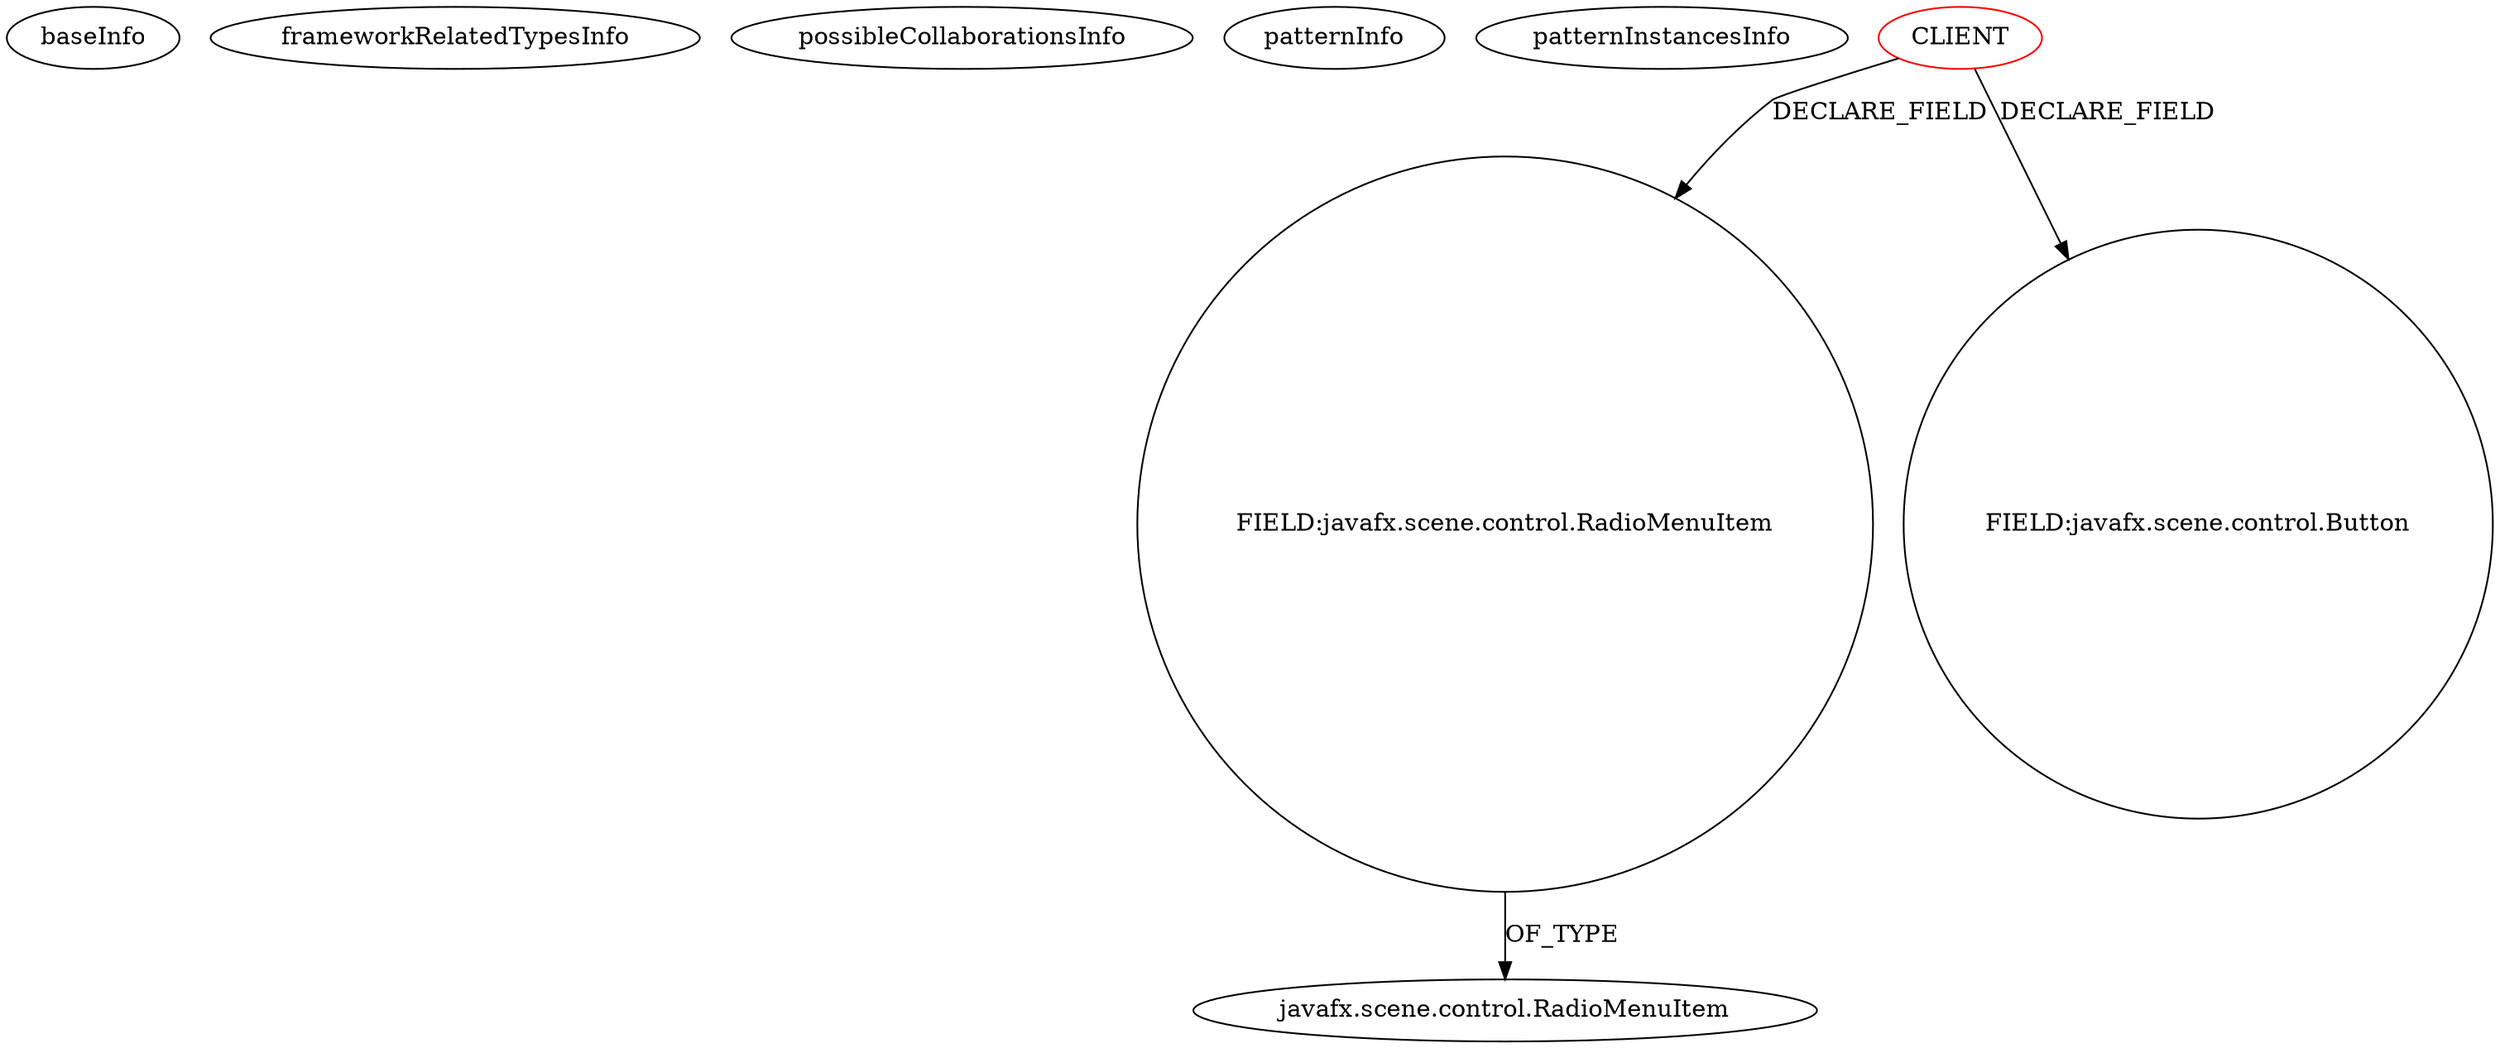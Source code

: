 digraph {
baseInfo[graphId=2904,category="pattern",isAnonymous=false,possibleRelation=false]
frameworkRelatedTypesInfo[]
possibleCollaborationsInfo[]
patternInfo[frequency=2.0,patternRootClient=0]
patternInstancesInfo[0="dodaio-SoftwareBlack21G~/dodaio-SoftwareBlack21G/SoftwareBlack21G-master/Blackjack/src/Viewer/MainGamev2Controller.java~MainGamev2Controller~2521",1="svadlamudi-GaussJordanElimination~/svadlamudi-GaussJordanElimination/GaussJordanElimination-master/src/gauss/jordan/elimination/MainController.java~MainController~4396"]
71[label="FIELD:javafx.scene.control.RadioMenuItem",vertexType="FIELD_DECLARATION",isFrameworkType=false,shape=circle]
66[label="javafx.scene.control.RadioMenuItem",vertexType="FRAMEWORK_CLASS_TYPE",isFrameworkType=false]
0[label="CLIENT",vertexType="ROOT_CLIENT_CLASS_DECLARATION",isFrameworkType=false,color=red]
9[label="FIELD:javafx.scene.control.Button",vertexType="FIELD_DECLARATION",isFrameworkType=false,shape=circle]
71->66[label="OF_TYPE"]
0->71[label="DECLARE_FIELD"]
0->9[label="DECLARE_FIELD"]
}
